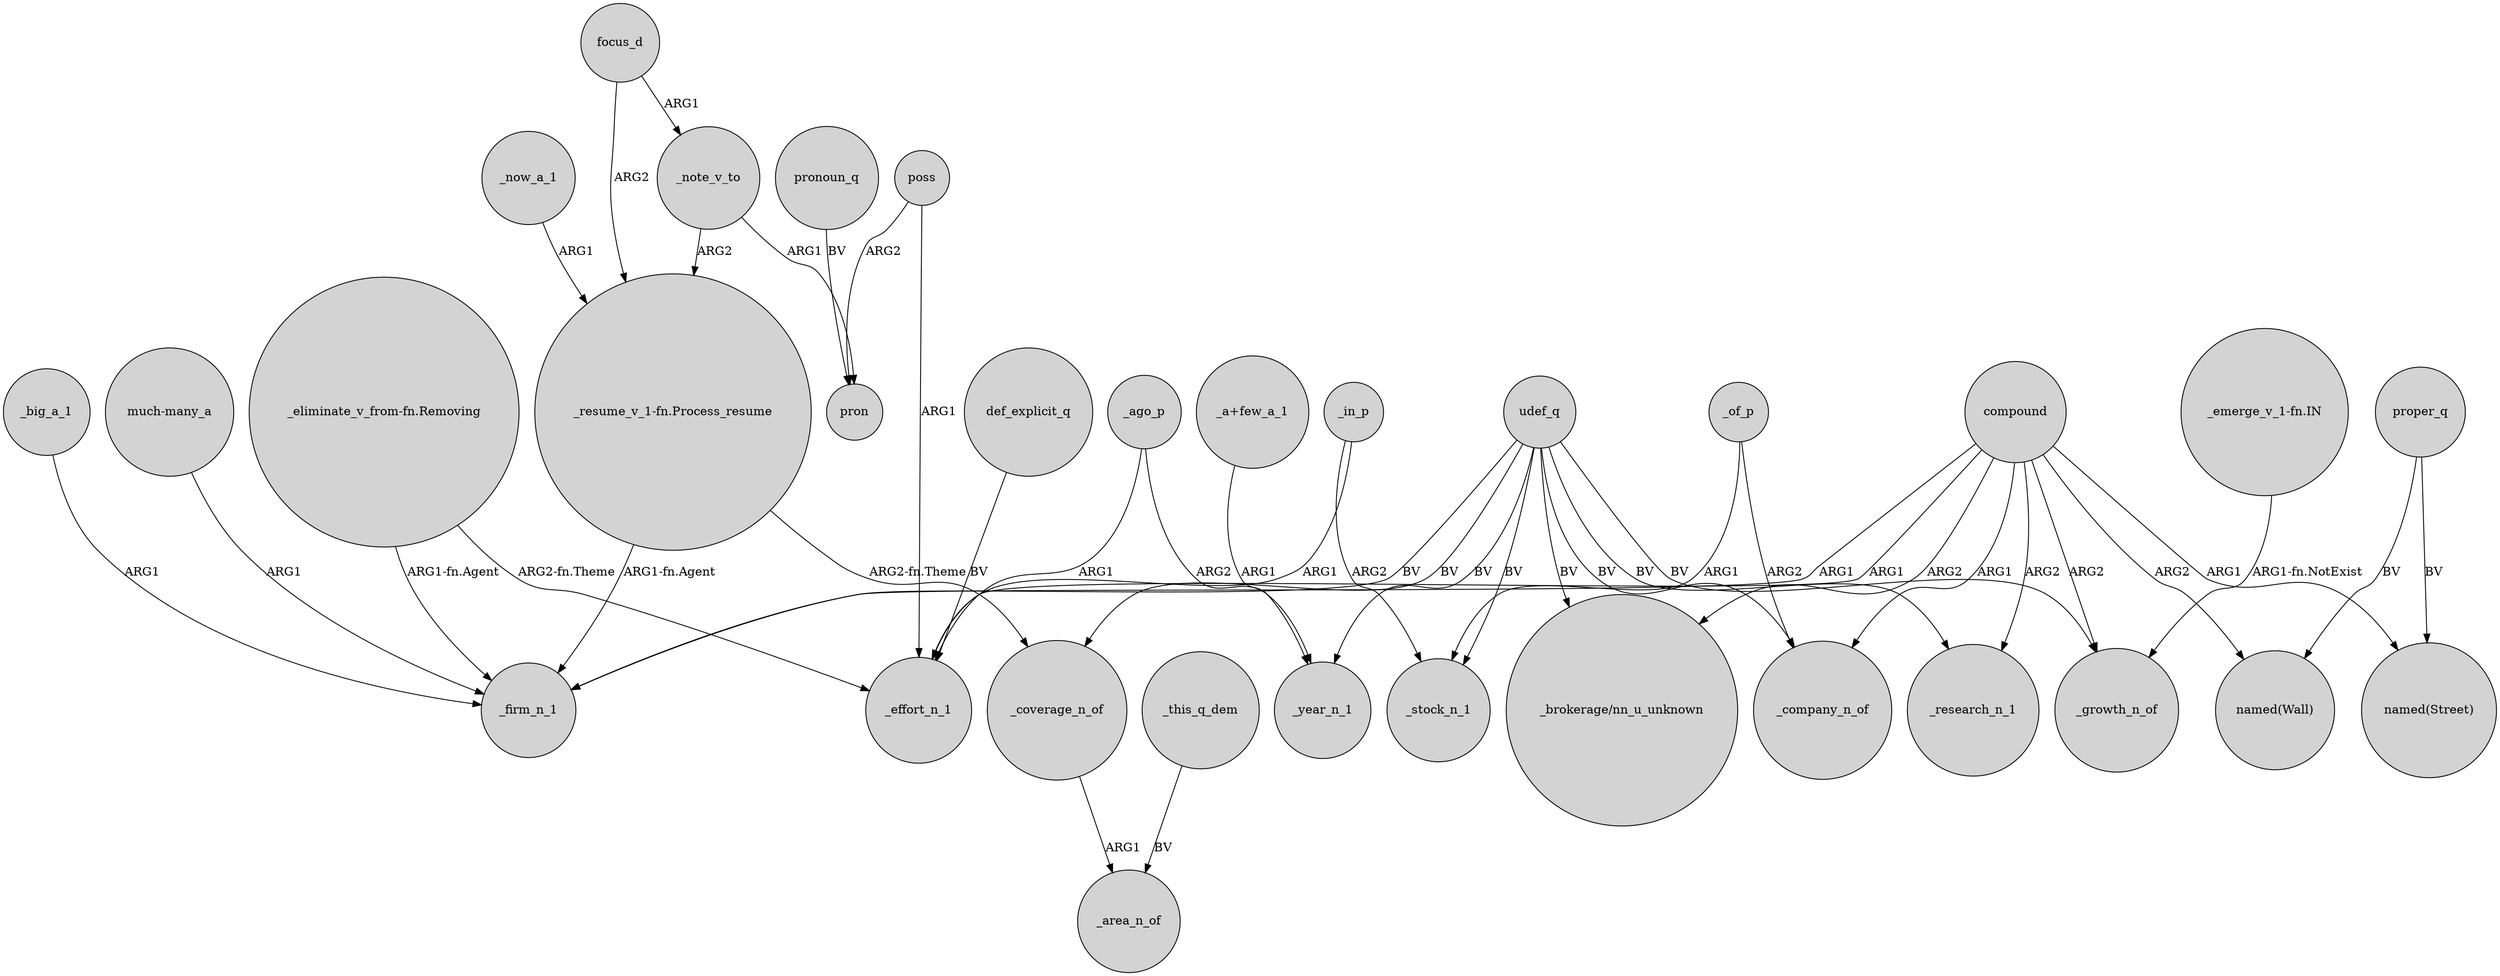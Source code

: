 digraph {
	node [shape=circle style=filled]
	"_eliminate_v_from-fn.Removing" -> _firm_n_1 [label="ARG1-fn.Agent"]
	_big_a_1 -> _firm_n_1 [label=ARG1]
	"_eliminate_v_from-fn.Removing" -> _effort_n_1 [label="ARG2-fn.Theme"]
	poss -> pron [label=ARG2]
	compound -> "named(Street)" [label=ARG1]
	proper_q -> "named(Wall)" [label=BV]
	focus_d -> _note_v_to [label=ARG1]
	udef_q -> _research_n_1 [label=BV]
	udef_q -> _coverage_n_of [label=BV]
	udef_q -> _firm_n_1 [label=BV]
	_note_v_to -> pron [label=ARG1]
	"_a+few_a_1" -> _year_n_1 [label=ARG1]
	_note_v_to -> "_resume_v_1-fn.Process_resume" [label=ARG2]
	compound -> "_brokerage/nn_u_unknown" [label=ARG2]
	compound -> _growth_n_of [label=ARG2]
	proper_q -> "named(Street)" [label=BV]
	udef_q -> "_brokerage/nn_u_unknown" [label=BV]
	compound -> _company_n_of [label=ARG1]
	pronoun_q -> pron [label=BV]
	_of_p -> _stock_n_1 [label=ARG1]
	_ago_p -> _year_n_1 [label=ARG2]
	compound -> _effort_n_1 [label=ARG1]
	compound -> "named(Wall)" [label=ARG2]
	udef_q -> _stock_n_1 [label=BV]
	"_resume_v_1-fn.Process_resume" -> _coverage_n_of [label="ARG2-fn.Theme"]
	compound -> _firm_n_1 [label=ARG1]
	"_resume_v_1-fn.Process_resume" -> _firm_n_1 [label="ARG1-fn.Agent"]
	def_explicit_q -> _effort_n_1 [label=BV]
	poss -> _effort_n_1 [label=ARG1]
	udef_q -> _year_n_1 [label=BV]
	_in_p -> _effort_n_1 [label=ARG1]
	udef_q -> _company_n_of [label=BV]
	_coverage_n_of -> _area_n_of [label=ARG1]
	focus_d -> "_resume_v_1-fn.Process_resume" [label=ARG2]
	compound -> _research_n_1 [label=ARG2]
	"much-many_a" -> _firm_n_1 [label=ARG1]
	udef_q -> _growth_n_of [label=BV]
	"_emerge_v_1-fn.IN" -> _growth_n_of [label="ARG1-fn.NotExist"]
	_of_p -> _company_n_of [label=ARG2]
	_ago_p -> _effort_n_1 [label=ARG1]
	_in_p -> _stock_n_1 [label=ARG2]
	_now_a_1 -> "_resume_v_1-fn.Process_resume" [label=ARG1]
	_this_q_dem -> _area_n_of [label=BV]
}
